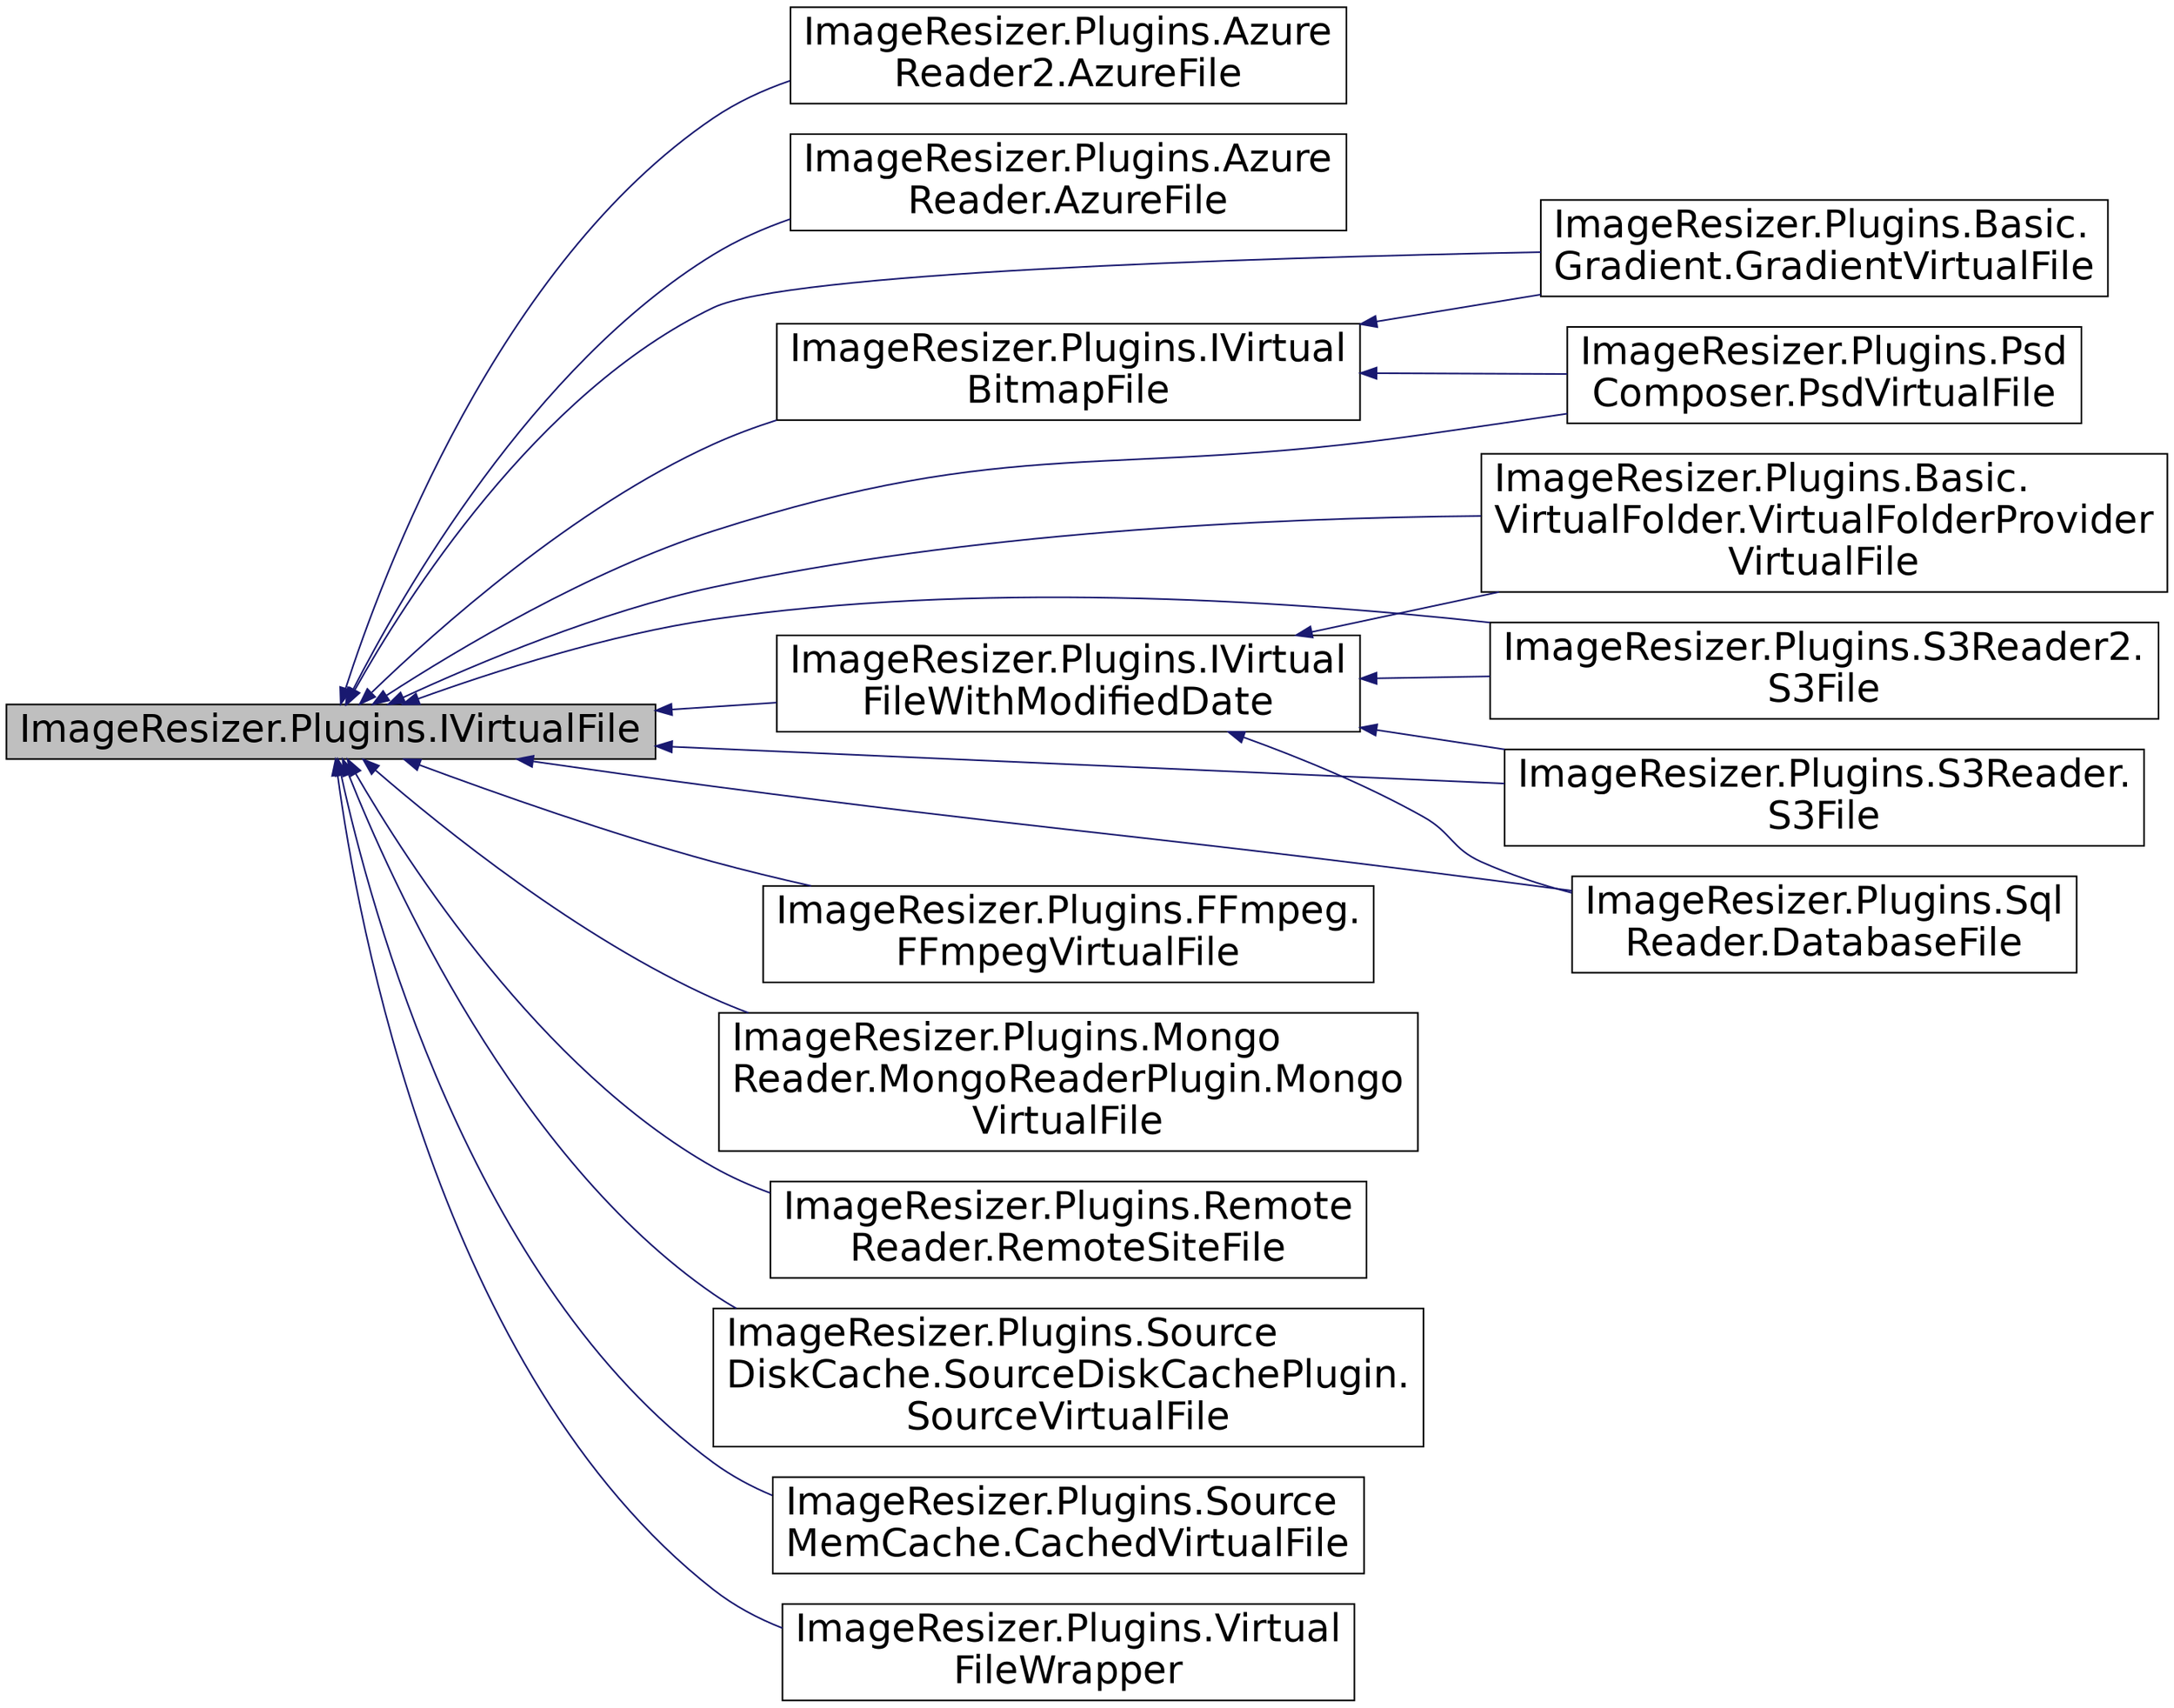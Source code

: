 digraph "ImageResizer.Plugins.IVirtualFile"
{
  edge [fontname="Helvetica",fontsize="24",labelfontname="Helvetica",labelfontsize="24"];
  node [fontname="Helvetica",fontsize="24",shape=record];
  rankdir="LR";
  Node1 [label="ImageResizer.Plugins.IVirtualFile",height=0.2,width=0.4,color="black", fillcolor="grey75", style="filled" fontcolor="black"];
  Node1 -> Node2 [dir="back",color="midnightblue",fontsize="24",style="solid",fontname="Helvetica"];
  Node2 [label="ImageResizer.Plugins.Azure\lReader2.AzureFile",height=0.2,width=0.4,color="black", fillcolor="white", style="filled",URL="$class_image_resizer_1_1_plugins_1_1_azure_reader2_1_1_azure_file.html"];
  Node1 -> Node3 [dir="back",color="midnightblue",fontsize="24",style="solid",fontname="Helvetica"];
  Node3 [label="ImageResizer.Plugins.Azure\lReader.AzureFile",height=0.2,width=0.4,color="black", fillcolor="white", style="filled",URL="$class_image_resizer_1_1_plugins_1_1_azure_reader_1_1_azure_file.html"];
  Node1 -> Node4 [dir="back",color="midnightblue",fontsize="24",style="solid",fontname="Helvetica"];
  Node4 [label="ImageResizer.Plugins.Basic.\lGradient.GradientVirtualFile",height=0.2,width=0.4,color="black", fillcolor="white", style="filled",URL="$class_image_resizer_1_1_plugins_1_1_basic_1_1_gradient_1_1_gradient_virtual_file.html"];
  Node1 -> Node5 [dir="back",color="midnightblue",fontsize="24",style="solid",fontname="Helvetica"];
  Node5 [label="ImageResizer.Plugins.Basic.\lVirtualFolder.VirtualFolderProvider\lVirtualFile",height=0.2,width=0.4,color="black", fillcolor="white", style="filled",URL="$class_image_resizer_1_1_plugins_1_1_basic_1_1_virtual_folder_1_1_virtual_folder_provider_virtual_file.html"];
  Node1 -> Node6 [dir="back",color="midnightblue",fontsize="24",style="solid",fontname="Helvetica"];
  Node6 [label="ImageResizer.Plugins.FFmpeg.\lFFmpegVirtualFile",height=0.2,width=0.4,color="black", fillcolor="white", style="filled",URL="$class_image_resizer_1_1_plugins_1_1_f_fmpeg_1_1_f_fmpeg_virtual_file.html"];
  Node1 -> Node7 [dir="back",color="midnightblue",fontsize="24",style="solid",fontname="Helvetica"];
  Node7 [label="ImageResizer.Plugins.IVirtual\lBitmapFile",height=0.2,width=0.4,color="black", fillcolor="white", style="filled",URL="$interface_image_resizer_1_1_plugins_1_1_i_virtual_bitmap_file.html",tooltip="For virtual files who want to provide their data in Bitmap form (like a PSD reader or gradient genera..."];
  Node7 -> Node4 [dir="back",color="midnightblue",fontsize="24",style="solid",fontname="Helvetica"];
  Node7 -> Node8 [dir="back",color="midnightblue",fontsize="24",style="solid",fontname="Helvetica"];
  Node8 [label="ImageResizer.Plugins.Psd\lComposer.PsdVirtualFile",height=0.2,width=0.4,color="black", fillcolor="white", style="filled",URL="$class_image_resizer_1_1_plugins_1_1_psd_composer_1_1_psd_virtual_file.html"];
  Node1 -> Node9 [dir="back",color="midnightblue",fontsize="24",style="solid",fontname="Helvetica"];
  Node9 [label="ImageResizer.Plugins.IVirtual\lFileWithModifiedDate",height=0.2,width=0.4,color="black", fillcolor="white", style="filled",URL="$interface_image_resizer_1_1_plugins_1_1_i_virtual_file_with_modified_date.html",tooltip="Always implement this if possible. Allows caching systems to detect changes to source files and inval..."];
  Node9 -> Node5 [dir="back",color="midnightblue",fontsize="24",style="solid",fontname="Helvetica"];
  Node9 -> Node10 [dir="back",color="midnightblue",fontsize="24",style="solid",fontname="Helvetica"];
  Node10 [label="ImageResizer.Plugins.S3Reader2.\lS3File",height=0.2,width=0.4,color="black", fillcolor="white", style="filled",URL="$class_image_resizer_1_1_plugins_1_1_s3_reader2_1_1_s3_file.html"];
  Node9 -> Node11 [dir="back",color="midnightblue",fontsize="24",style="solid",fontname="Helvetica"];
  Node11 [label="ImageResizer.Plugins.S3Reader.\lS3File",height=0.2,width=0.4,color="black", fillcolor="white", style="filled",URL="$class_image_resizer_1_1_plugins_1_1_s3_reader_1_1_s3_file.html"];
  Node9 -> Node12 [dir="back",color="midnightblue",fontsize="24",style="solid",fontname="Helvetica"];
  Node12 [label="ImageResizer.Plugins.Sql\lReader.DatabaseFile",height=0.2,width=0.4,color="black", fillcolor="white", style="filled",URL="$class_image_resizer_1_1_plugins_1_1_sql_reader_1_1_database_file.html",tooltip="Represents a blob stored in the database. Provides methods for verifying existence, opening a stream, and checking the modified date. Modified date and existence values are cached after the first query. "];
  Node1 -> Node13 [dir="back",color="midnightblue",fontsize="24",style="solid",fontname="Helvetica"];
  Node13 [label="ImageResizer.Plugins.Mongo\lReader.MongoReaderPlugin.Mongo\lVirtualFile",height=0.2,width=0.4,color="black", fillcolor="white", style="filled",URL="$class_image_resizer_1_1_plugins_1_1_mongo_reader_1_1_mongo_reader_plugin_1_1_mongo_virtual_file.html",tooltip="Represents a file stored in GridFS and the requested resize settings "];
  Node1 -> Node8 [dir="back",color="midnightblue",fontsize="24",style="solid",fontname="Helvetica"];
  Node1 -> Node14 [dir="back",color="midnightblue",fontsize="24",style="solid",fontname="Helvetica"];
  Node14 [label="ImageResizer.Plugins.Remote\lReader.RemoteSiteFile",height=0.2,width=0.4,color="black", fillcolor="white", style="filled",URL="$class_image_resizer_1_1_plugins_1_1_remote_reader_1_1_remote_site_file.html"];
  Node1 -> Node10 [dir="back",color="midnightblue",fontsize="24",style="solid",fontname="Helvetica"];
  Node1 -> Node11 [dir="back",color="midnightblue",fontsize="24",style="solid",fontname="Helvetica"];
  Node1 -> Node15 [dir="back",color="midnightblue",fontsize="24",style="solid",fontname="Helvetica"];
  Node15 [label="ImageResizer.Plugins.Source\lDiskCache.SourceDiskCachePlugin.\lSourceVirtualFile",height=0.2,width=0.4,color="black", fillcolor="white", style="filled",URL="$class_image_resizer_1_1_plugins_1_1_source_disk_cache_1_1_source_disk_cache_plugin_1_1_source_virtual_file.html"];
  Node1 -> Node16 [dir="back",color="midnightblue",fontsize="24",style="solid",fontname="Helvetica"];
  Node16 [label="ImageResizer.Plugins.Source\lMemCache.CachedVirtualFile",height=0.2,width=0.4,color="black", fillcolor="white", style="filled",URL="$class_image_resizer_1_1_plugins_1_1_source_mem_cache_1_1_cached_virtual_file.html"];
  Node1 -> Node12 [dir="back",color="midnightblue",fontsize="24",style="solid",fontname="Helvetica"];
  Node1 -> Node17 [dir="back",color="midnightblue",fontsize="24",style="solid",fontname="Helvetica"];
  Node17 [label="ImageResizer.Plugins.Virtual\lFileWrapper",height=0.2,width=0.4,color="black", fillcolor="white", style="filled",URL="$class_image_resizer_1_1_plugins_1_1_virtual_file_wrapper.html",tooltip="Wraps a standard ASP.NET VirtualFile instance in an IVirtualFile-compatible wrapper. "];
}
